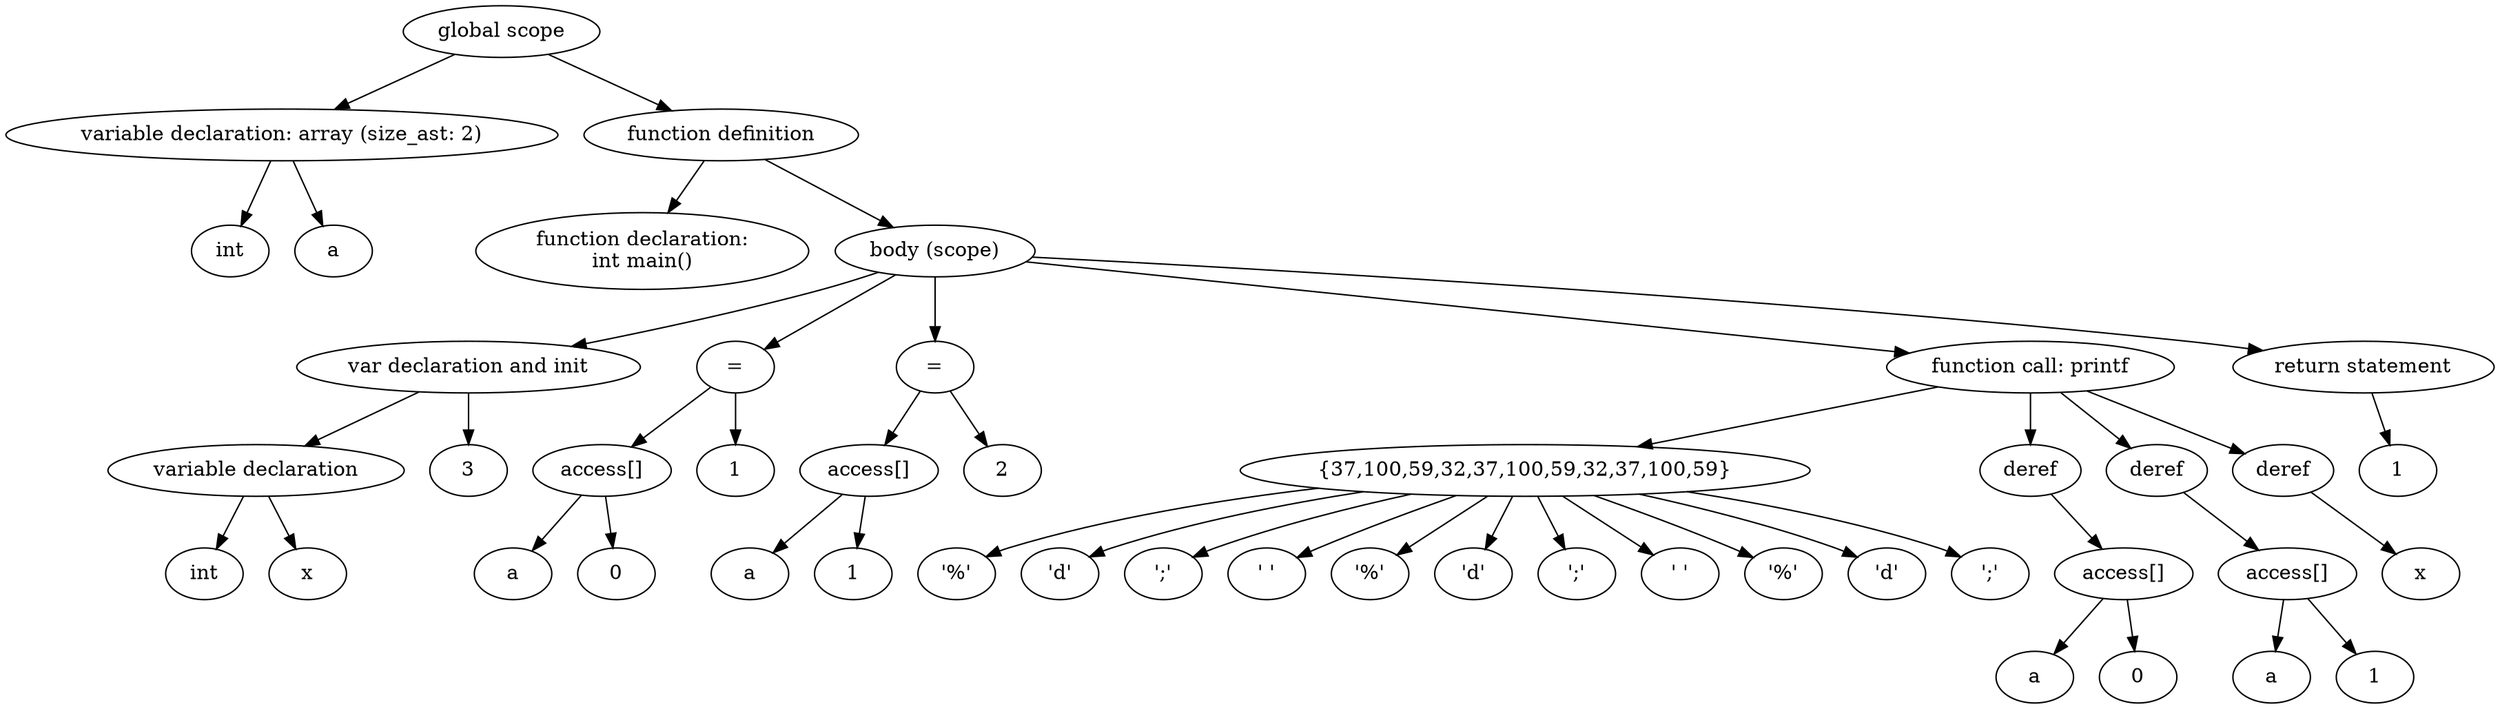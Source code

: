 digraph "Abstract Syntax Tree" {
	140479999994944 [label=int]
	140479999995232 -> 140479999994944
	140479999992688 [label=a]
	140479999995232 -> 140479999992688
	140479999995232 [label="variable declaration: array (size_ast: 2)"]
	140479999993168 -> 140479999995232
	140479999994320 [label="function declaration:
int main()"]
	140479999995088 -> 140479999994320
	140479999995760 [label=int]
	140479999994560 -> 140479999995760
	140479999995280 [label=x]
	140479999994560 -> 140479999995280
	140479999994560 [label="variable declaration"]
	140479999993792 -> 140479999994560
	140479999994608 [label=3]
	140479999993792 -> 140479999994608
	140479999993792 [label="var declaration and init"]
	140479999994416 -> 140479999993792
	140479999995712 [label=a]
	140479999992832 -> 140479999995712
	140479999994992 [label=0]
	140479999992832 -> 140479999994992
	140479999992832 [label="access[]"]
	140479999992880 -> 140479999992832
	140479999993600 [label=1]
	140479999992880 -> 140479999993600
	140479999992880 [label="="]
	140479999994416 -> 140479999992880
	140479999995616 [label=a]
	140479999994800 -> 140479999995616
	140479999994128 [label=1]
	140479999994800 -> 140479999994128
	140479999994800 [label="access[]"]
	140479999992304 -> 140479999994800
	140479999993984 [label=2]
	140479999992304 -> 140479999993984
	140479999992304 [label="="]
	140479999994416 -> 140479999992304
	140479999992544 [label="'%'"]
	140480000053936 -> 140479999992544
	140479999993456 [label="'d'"]
	140480000053936 -> 140479999993456
	140479999992496 [label="';'"]
	140480000053936 -> 140479999992496
	140479999993120 [label="' '"]
	140480000053936 -> 140479999993120
	140480001226112 [label="'%'"]
	140480000053936 -> 140480001226112
	140480000053312 [label="'d'"]
	140480000053936 -> 140480000053312
	140480000053408 [label="';'"]
	140480000053936 -> 140480000053408
	140480000053504 [label="' '"]
	140480000053936 -> 140480000053504
	140480000053600 [label="'%'"]
	140480000053936 -> 140480000053600
	140480000053696 [label="'d'"]
	140480000053936 -> 140480000053696
	140480000053792 [label="';'"]
	140480000053936 -> 140480000053792
	140480000053936 [label="{37,100,59,32,37,100,59,32,37,100,59}"]
	140479999994224 -> 140480000053936
	140480000053984 [label=a]
	140480000054320 -> 140480000053984
	140480000054224 [label=0]
	140480000054320 -> 140480000054224
	140480000054320 [label="access[]"]
	140480000054128 -> 140480000054320
	140480000054128 [label=deref]
	140479999994224 -> 140480000054128
	140480000054416 [label=a]
	140480000054704 -> 140480000054416
	140480000054608 [label=1]
	140480000054704 -> 140480000054608
	140480000054704 [label="access[]"]
	140480000054512 -> 140480000054704
	140480000054512 [label=deref]
	140479999994224 -> 140480000054512
	140480000054800 [label=x]
	140480000054896 -> 140480000054800
	140480000054896 [label=deref]
	140479999994224 -> 140480000054896
	140479999994224 [label="function call: printf"]
	140479999994416 -> 140479999994224
	140479999993744 [label=1]
	140480000055088 -> 140479999993744
	140480000055088 [label="return statement"]
	140479999994416 -> 140480000055088
	140479999994416 [label="body (scope)"]
	140479999995088 -> 140479999994416
	140479999995088 [label="function definition"]
	140479999993168 -> 140479999995088
	140479999993168 [label="global scope"]
}
